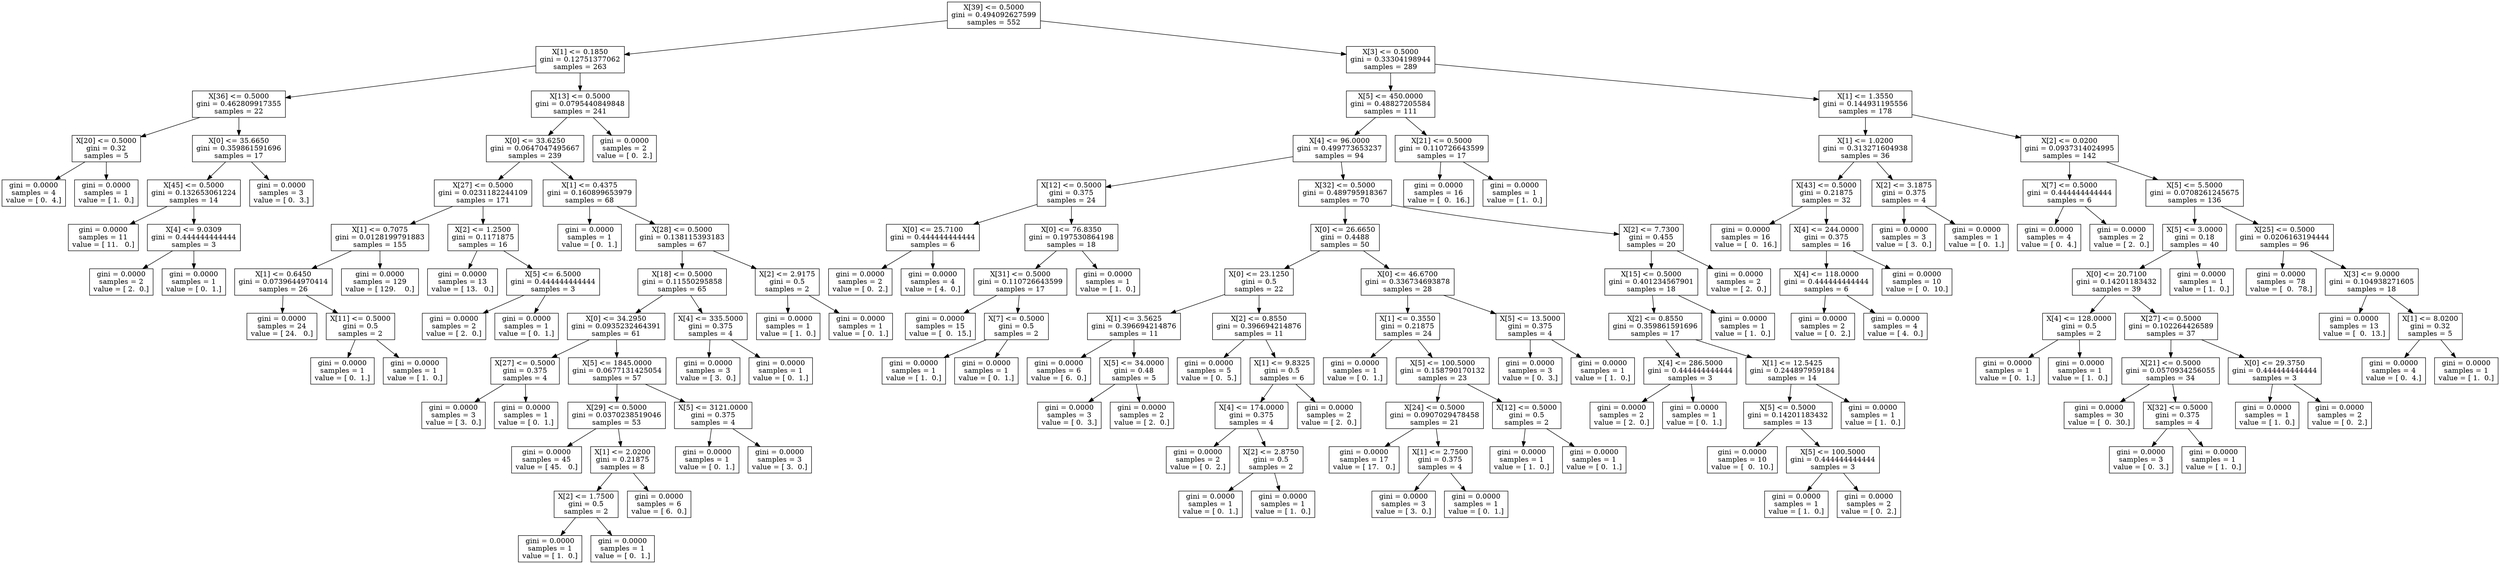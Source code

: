 digraph Tree {
0 [label="X[39] <= 0.5000\ngini = 0.494092627599\nsamples = 552", shape="box"] ;
1 [label="X[1] <= 0.1850\ngini = 0.12751377062\nsamples = 263", shape="box"] ;
0 -> 1 ;
2 [label="X[36] <= 0.5000\ngini = 0.462809917355\nsamples = 22", shape="box"] ;
1 -> 2 ;
3 [label="X[20] <= 0.5000\ngini = 0.32\nsamples = 5", shape="box"] ;
2 -> 3 ;
4 [label="gini = 0.0000\nsamples = 4\nvalue = [ 0.  4.]", shape="box"] ;
3 -> 4 ;
5 [label="gini = 0.0000\nsamples = 1\nvalue = [ 1.  0.]", shape="box"] ;
3 -> 5 ;
6 [label="X[0] <= 35.6650\ngini = 0.359861591696\nsamples = 17", shape="box"] ;
2 -> 6 ;
7 [label="X[45] <= 0.5000\ngini = 0.132653061224\nsamples = 14", shape="box"] ;
6 -> 7 ;
8 [label="gini = 0.0000\nsamples = 11\nvalue = [ 11.   0.]", shape="box"] ;
7 -> 8 ;
9 [label="X[4] <= 9.0309\ngini = 0.444444444444\nsamples = 3", shape="box"] ;
7 -> 9 ;
10 [label="gini = 0.0000\nsamples = 2\nvalue = [ 2.  0.]", shape="box"] ;
9 -> 10 ;
11 [label="gini = 0.0000\nsamples = 1\nvalue = [ 0.  1.]", shape="box"] ;
9 -> 11 ;
12 [label="gini = 0.0000\nsamples = 3\nvalue = [ 0.  3.]", shape="box"] ;
6 -> 12 ;
13 [label="X[13] <= 0.5000\ngini = 0.0795440849848\nsamples = 241", shape="box"] ;
1 -> 13 ;
14 [label="X[0] <= 33.6250\ngini = 0.0647047495667\nsamples = 239", shape="box"] ;
13 -> 14 ;
15 [label="X[27] <= 0.5000\ngini = 0.0231182244109\nsamples = 171", shape="box"] ;
14 -> 15 ;
16 [label="X[1] <= 0.7075\ngini = 0.0128199791883\nsamples = 155", shape="box"] ;
15 -> 16 ;
17 [label="X[1] <= 0.6450\ngini = 0.0739644970414\nsamples = 26", shape="box"] ;
16 -> 17 ;
18 [label="gini = 0.0000\nsamples = 24\nvalue = [ 24.   0.]", shape="box"] ;
17 -> 18 ;
19 [label="X[11] <= 0.5000\ngini = 0.5\nsamples = 2", shape="box"] ;
17 -> 19 ;
20 [label="gini = 0.0000\nsamples = 1\nvalue = [ 0.  1.]", shape="box"] ;
19 -> 20 ;
21 [label="gini = 0.0000\nsamples = 1\nvalue = [ 1.  0.]", shape="box"] ;
19 -> 21 ;
22 [label="gini = 0.0000\nsamples = 129\nvalue = [ 129.    0.]", shape="box"] ;
16 -> 22 ;
23 [label="X[2] <= 1.2500\ngini = 0.1171875\nsamples = 16", shape="box"] ;
15 -> 23 ;
24 [label="gini = 0.0000\nsamples = 13\nvalue = [ 13.   0.]", shape="box"] ;
23 -> 24 ;
25 [label="X[5] <= 6.5000\ngini = 0.444444444444\nsamples = 3", shape="box"] ;
23 -> 25 ;
26 [label="gini = 0.0000\nsamples = 2\nvalue = [ 2.  0.]", shape="box"] ;
25 -> 26 ;
27 [label="gini = 0.0000\nsamples = 1\nvalue = [ 0.  1.]", shape="box"] ;
25 -> 27 ;
28 [label="X[1] <= 0.4375\ngini = 0.160899653979\nsamples = 68", shape="box"] ;
14 -> 28 ;
29 [label="gini = 0.0000\nsamples = 1\nvalue = [ 0.  1.]", shape="box"] ;
28 -> 29 ;
30 [label="X[28] <= 0.5000\ngini = 0.138115393183\nsamples = 67", shape="box"] ;
28 -> 30 ;
31 [label="X[18] <= 0.5000\ngini = 0.11550295858\nsamples = 65", shape="box"] ;
30 -> 31 ;
32 [label="X[0] <= 34.2950\ngini = 0.0935232464391\nsamples = 61", shape="box"] ;
31 -> 32 ;
33 [label="X[27] <= 0.5000\ngini = 0.375\nsamples = 4", shape="box"] ;
32 -> 33 ;
34 [label="gini = 0.0000\nsamples = 3\nvalue = [ 3.  0.]", shape="box"] ;
33 -> 34 ;
35 [label="gini = 0.0000\nsamples = 1\nvalue = [ 0.  1.]", shape="box"] ;
33 -> 35 ;
36 [label="X[5] <= 1845.0000\ngini = 0.0677131425054\nsamples = 57", shape="box"] ;
32 -> 36 ;
37 [label="X[29] <= 0.5000\ngini = 0.0370238519046\nsamples = 53", shape="box"] ;
36 -> 37 ;
38 [label="gini = 0.0000\nsamples = 45\nvalue = [ 45.   0.]", shape="box"] ;
37 -> 38 ;
39 [label="X[1] <= 2.0200\ngini = 0.21875\nsamples = 8", shape="box"] ;
37 -> 39 ;
40 [label="X[2] <= 1.7500\ngini = 0.5\nsamples = 2", shape="box"] ;
39 -> 40 ;
41 [label="gini = 0.0000\nsamples = 1\nvalue = [ 1.  0.]", shape="box"] ;
40 -> 41 ;
42 [label="gini = 0.0000\nsamples = 1\nvalue = [ 0.  1.]", shape="box"] ;
40 -> 42 ;
43 [label="gini = 0.0000\nsamples = 6\nvalue = [ 6.  0.]", shape="box"] ;
39 -> 43 ;
44 [label="X[5] <= 3121.0000\ngini = 0.375\nsamples = 4", shape="box"] ;
36 -> 44 ;
45 [label="gini = 0.0000\nsamples = 1\nvalue = [ 0.  1.]", shape="box"] ;
44 -> 45 ;
46 [label="gini = 0.0000\nsamples = 3\nvalue = [ 3.  0.]", shape="box"] ;
44 -> 46 ;
47 [label="X[4] <= 335.5000\ngini = 0.375\nsamples = 4", shape="box"] ;
31 -> 47 ;
48 [label="gini = 0.0000\nsamples = 3\nvalue = [ 3.  0.]", shape="box"] ;
47 -> 48 ;
49 [label="gini = 0.0000\nsamples = 1\nvalue = [ 0.  1.]", shape="box"] ;
47 -> 49 ;
50 [label="X[2] <= 2.9175\ngini = 0.5\nsamples = 2", shape="box"] ;
30 -> 50 ;
51 [label="gini = 0.0000\nsamples = 1\nvalue = [ 1.  0.]", shape="box"] ;
50 -> 51 ;
52 [label="gini = 0.0000\nsamples = 1\nvalue = [ 0.  1.]", shape="box"] ;
50 -> 52 ;
53 [label="gini = 0.0000\nsamples = 2\nvalue = [ 0.  2.]", shape="box"] ;
13 -> 53 ;
54 [label="X[3] <= 0.5000\ngini = 0.33304198944\nsamples = 289", shape="box"] ;
0 -> 54 ;
55 [label="X[5] <= 450.0000\ngini = 0.48827205584\nsamples = 111", shape="box"] ;
54 -> 55 ;
56 [label="X[4] <= 96.0000\ngini = 0.499773653237\nsamples = 94", shape="box"] ;
55 -> 56 ;
57 [label="X[12] <= 0.5000\ngini = 0.375\nsamples = 24", shape="box"] ;
56 -> 57 ;
58 [label="X[0] <= 25.7100\ngini = 0.444444444444\nsamples = 6", shape="box"] ;
57 -> 58 ;
59 [label="gini = 0.0000\nsamples = 2\nvalue = [ 0.  2.]", shape="box"] ;
58 -> 59 ;
60 [label="gini = 0.0000\nsamples = 4\nvalue = [ 4.  0.]", shape="box"] ;
58 -> 60 ;
61 [label="X[0] <= 76.8350\ngini = 0.197530864198\nsamples = 18", shape="box"] ;
57 -> 61 ;
62 [label="X[31] <= 0.5000\ngini = 0.110726643599\nsamples = 17", shape="box"] ;
61 -> 62 ;
63 [label="gini = 0.0000\nsamples = 15\nvalue = [  0.  15.]", shape="box"] ;
62 -> 63 ;
64 [label="X[7] <= 0.5000\ngini = 0.5\nsamples = 2", shape="box"] ;
62 -> 64 ;
65 [label="gini = 0.0000\nsamples = 1\nvalue = [ 1.  0.]", shape="box"] ;
64 -> 65 ;
66 [label="gini = 0.0000\nsamples = 1\nvalue = [ 0.  1.]", shape="box"] ;
64 -> 66 ;
67 [label="gini = 0.0000\nsamples = 1\nvalue = [ 1.  0.]", shape="box"] ;
61 -> 67 ;
68 [label="X[32] <= 0.5000\ngini = 0.489795918367\nsamples = 70", shape="box"] ;
56 -> 68 ;
69 [label="X[0] <= 26.6650\ngini = 0.4488\nsamples = 50", shape="box"] ;
68 -> 69 ;
70 [label="X[0] <= 23.1250\ngini = 0.5\nsamples = 22", shape="box"] ;
69 -> 70 ;
71 [label="X[1] <= 3.5625\ngini = 0.396694214876\nsamples = 11", shape="box"] ;
70 -> 71 ;
72 [label="gini = 0.0000\nsamples = 6\nvalue = [ 6.  0.]", shape="box"] ;
71 -> 72 ;
73 [label="X[5] <= 34.0000\ngini = 0.48\nsamples = 5", shape="box"] ;
71 -> 73 ;
74 [label="gini = 0.0000\nsamples = 3\nvalue = [ 0.  3.]", shape="box"] ;
73 -> 74 ;
75 [label="gini = 0.0000\nsamples = 2\nvalue = [ 2.  0.]", shape="box"] ;
73 -> 75 ;
76 [label="X[2] <= 0.8550\ngini = 0.396694214876\nsamples = 11", shape="box"] ;
70 -> 76 ;
77 [label="gini = 0.0000\nsamples = 5\nvalue = [ 0.  5.]", shape="box"] ;
76 -> 77 ;
78 [label="X[1] <= 9.8325\ngini = 0.5\nsamples = 6", shape="box"] ;
76 -> 78 ;
79 [label="X[4] <= 174.0000\ngini = 0.375\nsamples = 4", shape="box"] ;
78 -> 79 ;
80 [label="gini = 0.0000\nsamples = 2\nvalue = [ 0.  2.]", shape="box"] ;
79 -> 80 ;
81 [label="X[2] <= 2.8750\ngini = 0.5\nsamples = 2", shape="box"] ;
79 -> 81 ;
82 [label="gini = 0.0000\nsamples = 1\nvalue = [ 0.  1.]", shape="box"] ;
81 -> 82 ;
83 [label="gini = 0.0000\nsamples = 1\nvalue = [ 1.  0.]", shape="box"] ;
81 -> 83 ;
84 [label="gini = 0.0000\nsamples = 2\nvalue = [ 2.  0.]", shape="box"] ;
78 -> 84 ;
85 [label="X[0] <= 46.6700\ngini = 0.336734693878\nsamples = 28", shape="box"] ;
69 -> 85 ;
86 [label="X[1] <= 0.3550\ngini = 0.21875\nsamples = 24", shape="box"] ;
85 -> 86 ;
87 [label="gini = 0.0000\nsamples = 1\nvalue = [ 0.  1.]", shape="box"] ;
86 -> 87 ;
88 [label="X[5] <= 100.5000\ngini = 0.158790170132\nsamples = 23", shape="box"] ;
86 -> 88 ;
89 [label="X[24] <= 0.5000\ngini = 0.0907029478458\nsamples = 21", shape="box"] ;
88 -> 89 ;
90 [label="gini = 0.0000\nsamples = 17\nvalue = [ 17.   0.]", shape="box"] ;
89 -> 90 ;
91 [label="X[1] <= 2.7500\ngini = 0.375\nsamples = 4", shape="box"] ;
89 -> 91 ;
92 [label="gini = 0.0000\nsamples = 3\nvalue = [ 3.  0.]", shape="box"] ;
91 -> 92 ;
93 [label="gini = 0.0000\nsamples = 1\nvalue = [ 0.  1.]", shape="box"] ;
91 -> 93 ;
94 [label="X[12] <= 0.5000\ngini = 0.5\nsamples = 2", shape="box"] ;
88 -> 94 ;
95 [label="gini = 0.0000\nsamples = 1\nvalue = [ 1.  0.]", shape="box"] ;
94 -> 95 ;
96 [label="gini = 0.0000\nsamples = 1\nvalue = [ 0.  1.]", shape="box"] ;
94 -> 96 ;
97 [label="X[5] <= 13.5000\ngini = 0.375\nsamples = 4", shape="box"] ;
85 -> 97 ;
98 [label="gini = 0.0000\nsamples = 3\nvalue = [ 0.  3.]", shape="box"] ;
97 -> 98 ;
99 [label="gini = 0.0000\nsamples = 1\nvalue = [ 1.  0.]", shape="box"] ;
97 -> 99 ;
100 [label="X[2] <= 7.7300\ngini = 0.455\nsamples = 20", shape="box"] ;
68 -> 100 ;
101 [label="X[15] <= 0.5000\ngini = 0.401234567901\nsamples = 18", shape="box"] ;
100 -> 101 ;
102 [label="X[2] <= 0.8550\ngini = 0.359861591696\nsamples = 17", shape="box"] ;
101 -> 102 ;
103 [label="X[4] <= 286.5000\ngini = 0.444444444444\nsamples = 3", shape="box"] ;
102 -> 103 ;
104 [label="gini = 0.0000\nsamples = 2\nvalue = [ 2.  0.]", shape="box"] ;
103 -> 104 ;
105 [label="gini = 0.0000\nsamples = 1\nvalue = [ 0.  1.]", shape="box"] ;
103 -> 105 ;
106 [label="X[1] <= 12.5425\ngini = 0.244897959184\nsamples = 14", shape="box"] ;
102 -> 106 ;
107 [label="X[5] <= 0.5000\ngini = 0.14201183432\nsamples = 13", shape="box"] ;
106 -> 107 ;
108 [label="gini = 0.0000\nsamples = 10\nvalue = [  0.  10.]", shape="box"] ;
107 -> 108 ;
109 [label="X[5] <= 100.5000\ngini = 0.444444444444\nsamples = 3", shape="box"] ;
107 -> 109 ;
110 [label="gini = 0.0000\nsamples = 1\nvalue = [ 1.  0.]", shape="box"] ;
109 -> 110 ;
111 [label="gini = 0.0000\nsamples = 2\nvalue = [ 0.  2.]", shape="box"] ;
109 -> 111 ;
112 [label="gini = 0.0000\nsamples = 1\nvalue = [ 1.  0.]", shape="box"] ;
106 -> 112 ;
113 [label="gini = 0.0000\nsamples = 1\nvalue = [ 1.  0.]", shape="box"] ;
101 -> 113 ;
114 [label="gini = 0.0000\nsamples = 2\nvalue = [ 2.  0.]", shape="box"] ;
100 -> 114 ;
115 [label="X[21] <= 0.5000\ngini = 0.110726643599\nsamples = 17", shape="box"] ;
55 -> 115 ;
116 [label="gini = 0.0000\nsamples = 16\nvalue = [  0.  16.]", shape="box"] ;
115 -> 116 ;
117 [label="gini = 0.0000\nsamples = 1\nvalue = [ 1.  0.]", shape="box"] ;
115 -> 117 ;
118 [label="X[1] <= 1.3550\ngini = 0.144931195556\nsamples = 178", shape="box"] ;
54 -> 118 ;
119 [label="X[1] <= 1.0200\ngini = 0.313271604938\nsamples = 36", shape="box"] ;
118 -> 119 ;
120 [label="X[43] <= 0.5000\ngini = 0.21875\nsamples = 32", shape="box"] ;
119 -> 120 ;
121 [label="gini = 0.0000\nsamples = 16\nvalue = [  0.  16.]", shape="box"] ;
120 -> 121 ;
122 [label="X[4] <= 244.0000\ngini = 0.375\nsamples = 16", shape="box"] ;
120 -> 122 ;
123 [label="X[4] <= 118.0000\ngini = 0.444444444444\nsamples = 6", shape="box"] ;
122 -> 123 ;
124 [label="gini = 0.0000\nsamples = 2\nvalue = [ 0.  2.]", shape="box"] ;
123 -> 124 ;
125 [label="gini = 0.0000\nsamples = 4\nvalue = [ 4.  0.]", shape="box"] ;
123 -> 125 ;
126 [label="gini = 0.0000\nsamples = 10\nvalue = [  0.  10.]", shape="box"] ;
122 -> 126 ;
127 [label="X[2] <= 3.1875\ngini = 0.375\nsamples = 4", shape="box"] ;
119 -> 127 ;
128 [label="gini = 0.0000\nsamples = 3\nvalue = [ 3.  0.]", shape="box"] ;
127 -> 128 ;
129 [label="gini = 0.0000\nsamples = 1\nvalue = [ 0.  1.]", shape="box"] ;
127 -> 129 ;
130 [label="X[2] <= 0.0200\ngini = 0.0937314024995\nsamples = 142", shape="box"] ;
118 -> 130 ;
131 [label="X[7] <= 0.5000\ngini = 0.444444444444\nsamples = 6", shape="box"] ;
130 -> 131 ;
132 [label="gini = 0.0000\nsamples = 4\nvalue = [ 0.  4.]", shape="box"] ;
131 -> 132 ;
133 [label="gini = 0.0000\nsamples = 2\nvalue = [ 2.  0.]", shape="box"] ;
131 -> 133 ;
134 [label="X[5] <= 5.5000\ngini = 0.0708261245675\nsamples = 136", shape="box"] ;
130 -> 134 ;
135 [label="X[5] <= 3.0000\ngini = 0.18\nsamples = 40", shape="box"] ;
134 -> 135 ;
136 [label="X[0] <= 20.7100\ngini = 0.14201183432\nsamples = 39", shape="box"] ;
135 -> 136 ;
137 [label="X[4] <= 128.0000\ngini = 0.5\nsamples = 2", shape="box"] ;
136 -> 137 ;
138 [label="gini = 0.0000\nsamples = 1\nvalue = [ 0.  1.]", shape="box"] ;
137 -> 138 ;
139 [label="gini = 0.0000\nsamples = 1\nvalue = [ 1.  0.]", shape="box"] ;
137 -> 139 ;
140 [label="X[27] <= 0.5000\ngini = 0.102264426589\nsamples = 37", shape="box"] ;
136 -> 140 ;
141 [label="X[21] <= 0.5000\ngini = 0.0570934256055\nsamples = 34", shape="box"] ;
140 -> 141 ;
142 [label="gini = 0.0000\nsamples = 30\nvalue = [  0.  30.]", shape="box"] ;
141 -> 142 ;
143 [label="X[32] <= 0.5000\ngini = 0.375\nsamples = 4", shape="box"] ;
141 -> 143 ;
144 [label="gini = 0.0000\nsamples = 3\nvalue = [ 0.  3.]", shape="box"] ;
143 -> 144 ;
145 [label="gini = 0.0000\nsamples = 1\nvalue = [ 1.  0.]", shape="box"] ;
143 -> 145 ;
146 [label="X[0] <= 29.3750\ngini = 0.444444444444\nsamples = 3", shape="box"] ;
140 -> 146 ;
147 [label="gini = 0.0000\nsamples = 1\nvalue = [ 1.  0.]", shape="box"] ;
146 -> 147 ;
148 [label="gini = 0.0000\nsamples = 2\nvalue = [ 0.  2.]", shape="box"] ;
146 -> 148 ;
149 [label="gini = 0.0000\nsamples = 1\nvalue = [ 1.  0.]", shape="box"] ;
135 -> 149 ;
150 [label="X[25] <= 0.5000\ngini = 0.0206163194444\nsamples = 96", shape="box"] ;
134 -> 150 ;
151 [label="gini = 0.0000\nsamples = 78\nvalue = [  0.  78.]", shape="box"] ;
150 -> 151 ;
152 [label="X[3] <= 9.0000\ngini = 0.104938271605\nsamples = 18", shape="box"] ;
150 -> 152 ;
153 [label="gini = 0.0000\nsamples = 13\nvalue = [  0.  13.]", shape="box"] ;
152 -> 153 ;
154 [label="X[1] <= 8.0200\ngini = 0.32\nsamples = 5", shape="box"] ;
152 -> 154 ;
155 [label="gini = 0.0000\nsamples = 4\nvalue = [ 0.  4.]", shape="box"] ;
154 -> 155 ;
156 [label="gini = 0.0000\nsamples = 1\nvalue = [ 1.  0.]", shape="box"] ;
154 -> 156 ;
}